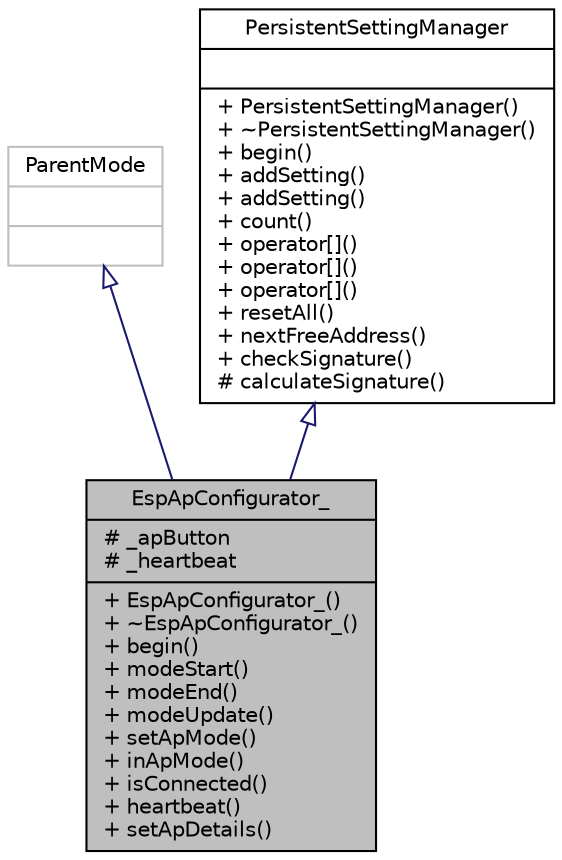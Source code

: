 digraph "EspApConfigurator_"
{
  edge [fontname="Helvetica",fontsize="10",labelfontname="Helvetica",labelfontsize="10"];
  node [fontname="Helvetica",fontsize="10",shape=record];
  Node0 [label="{EspApConfigurator_\n|# _apButton\l# _heartbeat\l|+ EspApConfigurator_()\l+ ~EspApConfigurator_()\l+ begin()\l+ modeStart()\l+ modeEnd()\l+ modeUpdate()\l+ setApMode()\l+ inApMode()\l+ isConnected()\l+ heartbeat()\l+ setApDetails()\l}",height=0.2,width=0.4,color="black", fillcolor="grey75", style="filled", fontcolor="black"];
  Node1 -> Node0 [dir="back",color="midnightblue",fontsize="10",style="solid",arrowtail="onormal",fontname="Helvetica"];
  Node1 [label="{ParentMode\n||}",height=0.2,width=0.4,color="grey75", fillcolor="white", style="filled"];
  Node2 -> Node0 [dir="back",color="midnightblue",fontsize="10",style="solid",arrowtail="onormal",fontname="Helvetica"];
  Node2 [label="{PersistentSettingManager\n||+ PersistentSettingManager()\l+ ~PersistentSettingManager()\l+ begin()\l+ addSetting()\l+ addSetting()\l+ count()\l+ operator[]()\l+ operator[]()\l+ operator[]()\l+ resetAll()\l+ nextFreeAddress()\l+ checkSignature()\l# calculateSignature()\l}",height=0.2,width=0.4,color="black", fillcolor="white", style="filled",URL="$classPersistentSettingManager.html"];
}
